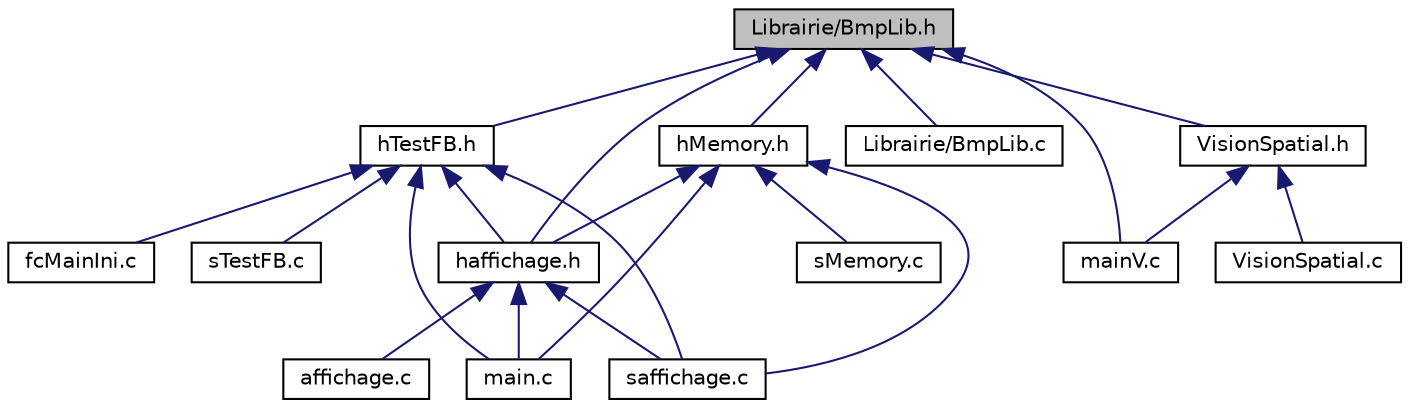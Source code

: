 digraph "Librairie/BmpLib.h"
{
  edge [fontname="Helvetica",fontsize="10",labelfontname="Helvetica",labelfontsize="10"];
  node [fontname="Helvetica",fontsize="10",shape=record];
  Node1 [label="Librairie/BmpLib.h",height=0.2,width=0.4,color="black", fillcolor="grey75", style="filled", fontcolor="black"];
  Node1 -> Node2 [dir="back",color="midnightblue",fontsize="10",style="solid",fontname="Helvetica"];
  Node2 [label="haffichage.h",height=0.2,width=0.4,color="black", fillcolor="white", style="filled",URL="$haffichage_8h.html"];
  Node2 -> Node3 [dir="back",color="midnightblue",fontsize="10",style="solid",fontname="Helvetica"];
  Node3 [label="affichage.c",height=0.2,width=0.4,color="black", fillcolor="white", style="filled",URL="$affichage_8c.html"];
  Node2 -> Node4 [dir="back",color="midnightblue",fontsize="10",style="solid",fontname="Helvetica"];
  Node4 [label="main.c",height=0.2,width=0.4,color="black", fillcolor="white", style="filled",URL="$main_8c.html"];
  Node2 -> Node5 [dir="back",color="midnightblue",fontsize="10",style="solid",fontname="Helvetica"];
  Node5 [label="saffichage.c",height=0.2,width=0.4,color="black", fillcolor="white", style="filled",URL="$saffichage_8c.html"];
  Node1 -> Node6 [dir="back",color="midnightblue",fontsize="10",style="solid",fontname="Helvetica"];
  Node6 [label="hTestFB.h",height=0.2,width=0.4,color="black", fillcolor="white", style="filled",URL="$h_test_f_b_8h.html"];
  Node6 -> Node2 [dir="back",color="midnightblue",fontsize="10",style="solid",fontname="Helvetica"];
  Node6 -> Node7 [dir="back",color="midnightblue",fontsize="10",style="solid",fontname="Helvetica"];
  Node7 [label="fcMainIni.c",height=0.2,width=0.4,color="black", fillcolor="white", style="filled",URL="$fc_main_ini_8c.html"];
  Node6 -> Node4 [dir="back",color="midnightblue",fontsize="10",style="solid",fontname="Helvetica"];
  Node6 -> Node5 [dir="back",color="midnightblue",fontsize="10",style="solid",fontname="Helvetica"];
  Node6 -> Node8 [dir="back",color="midnightblue",fontsize="10",style="solid",fontname="Helvetica"];
  Node8 [label="sTestFB.c",height=0.2,width=0.4,color="black", fillcolor="white", style="filled",URL="$s_test_f_b_8c.html"];
  Node1 -> Node9 [dir="back",color="midnightblue",fontsize="10",style="solid",fontname="Helvetica"];
  Node9 [label="hMemory.h",height=0.2,width=0.4,color="black", fillcolor="white", style="filled",URL="$h_memory_8h.html",tooltip="Bibliotheque pour utiliser les fonctions permettant de faire fonctionner le Memory Affichage tableau ..."];
  Node9 -> Node2 [dir="back",color="midnightblue",fontsize="10",style="solid",fontname="Helvetica"];
  Node9 -> Node4 [dir="back",color="midnightblue",fontsize="10",style="solid",fontname="Helvetica"];
  Node9 -> Node5 [dir="back",color="midnightblue",fontsize="10",style="solid",fontname="Helvetica"];
  Node9 -> Node10 [dir="back",color="midnightblue",fontsize="10",style="solid",fontname="Helvetica"];
  Node10 [label="sMemory.c",height=0.2,width=0.4,color="black", fillcolor="white", style="filled",URL="$s_memory_8c.html"];
  Node1 -> Node11 [dir="back",color="midnightblue",fontsize="10",style="solid",fontname="Helvetica"];
  Node11 [label="Librairie/BmpLib.c",height=0.2,width=0.4,color="black", fillcolor="white", style="filled",URL="$_bmp_lib_8c.html"];
  Node1 -> Node12 [dir="back",color="midnightblue",fontsize="10",style="solid",fontname="Helvetica"];
  Node12 [label="mainV.c",height=0.2,width=0.4,color="black", fillcolor="white", style="filled",URL="$main_v_8c.html"];
  Node1 -> Node13 [dir="back",color="midnightblue",fontsize="10",style="solid",fontname="Helvetica"];
  Node13 [label="VisionSpatial.h",height=0.2,width=0.4,color="black", fillcolor="white", style="filled",URL="$_vision_spatial_8h.html"];
  Node13 -> Node12 [dir="back",color="midnightblue",fontsize="10",style="solid",fontname="Helvetica"];
  Node13 -> Node14 [dir="back",color="midnightblue",fontsize="10",style="solid",fontname="Helvetica"];
  Node14 [label="VisionSpatial.c",height=0.2,width=0.4,color="black", fillcolor="white", style="filled",URL="$_vision_spatial_8c.html"];
}
